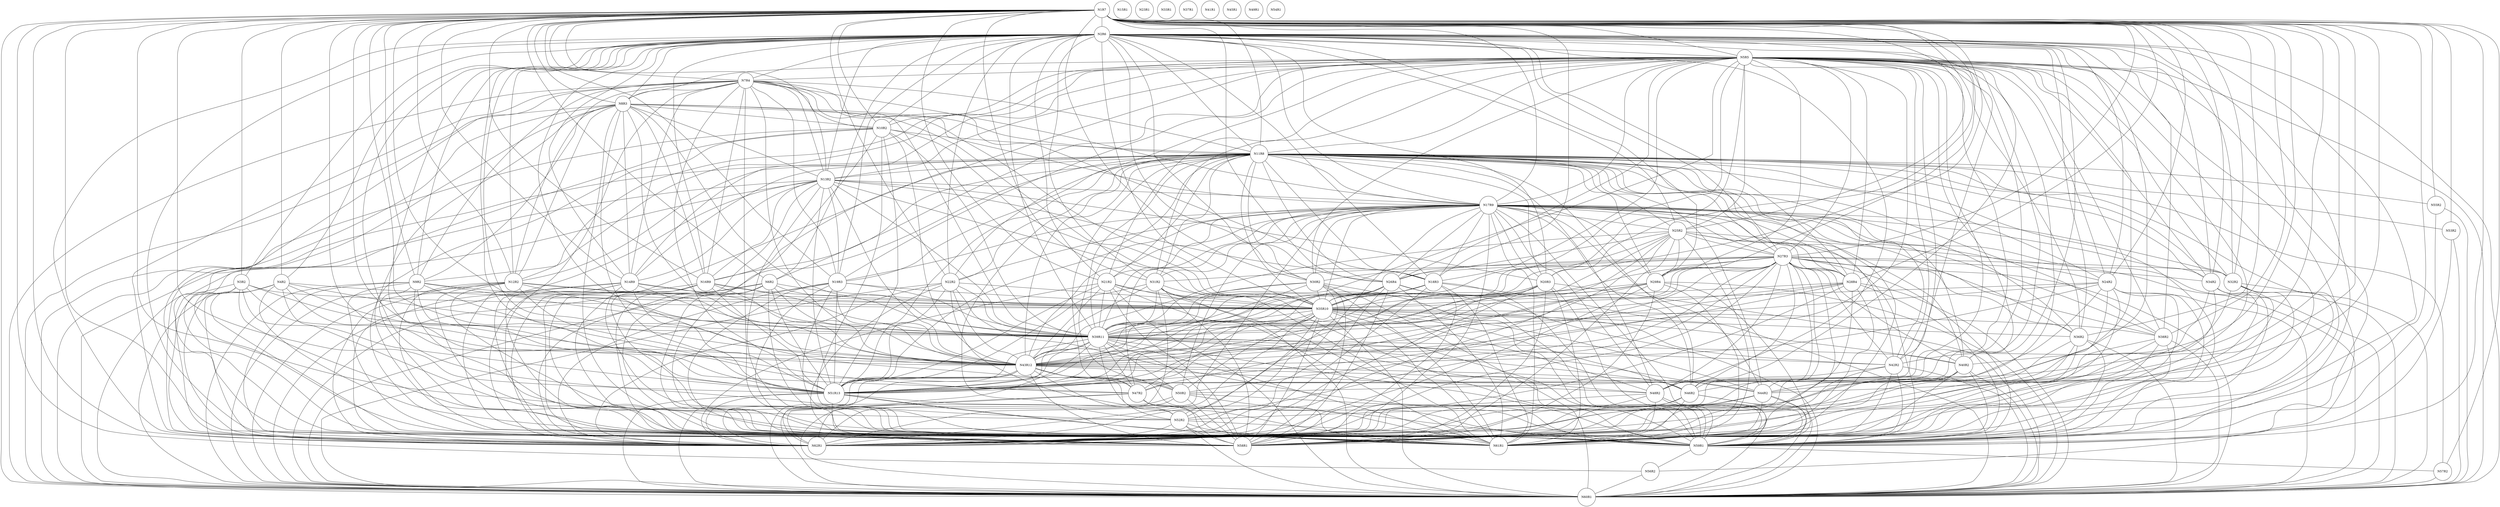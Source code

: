 graph ig {
    node [shape = circle];
    N1R7;
    N2R6;
    N3R2;
    N4R2;
    N5R5;
    N6R2;
    N7R4;
    N8R3;
    N9R2;
    N10R2;
    N11R8;
    N12R2;
    N13R2;
    N14R9;
    N15R1;
    N17R9;
    N16R9;
    N19R3;
    N18R3;
    N21R2;
    N20R3;
    N23R1;
    N22R2;
    N25R2;
    N24R2;
    N27R3;
    N26R4;
    N29R4;
    N28R4;
    N31R2;
    N30R2;
    N34R2;
    N35R10;
    N32R2;
    N33R1;
    N38R2;
    N39R11;
    N36R2;
    N37R1;
    N42R2;
    N43R12;
    N40R2;
    N41R1;
    N46R2;
    N47R2;
    N44R2;
    N45R1;
    N51R13;
    N50R2;
    N49R1;
    N48R2;
    N55R2;
    N54R1;
    N53R2;
    N52R2;
    N59R1;
    N58R1;
    N57R2;
    N56R2;
    N62R1;
    N61R1;
    N60R1;
    N1R7 -- N9R2;
    N1R7 -- N8R3;
    N1R7 -- N7R4;
    N1R7 -- N5R5;
    N1R7 -- N2R6;
    N1R7 -- N60R1;
    N1R7 -- N61R1;
    N1R7 -- N62R1;
    N1R7 -- N58R1;
    N1R7 -- N6R2;
    N1R7 -- N59R1;
    N1R7 -- N10R2;
    N1R7 -- N11R8;
    N1R7 -- N12R2;
    N1R7 -- N13R2;
    N1R7 -- N14R9;
    N1R7 -- N17R9;
    N1R7 -- N16R9;
    N1R7 -- N19R3;
    N1R7 -- N18R3;
    N1R7 -- N21R2;
    N1R7 -- N20R3;
    N1R7 -- N22R2;
    N1R7 -- N25R2;
    N1R7 -- N24R2;
    N1R7 -- N27R3;
    N1R7 -- N26R4;
    N1R7 -- N29R4;
    N1R7 -- N28R4;
    N1R7 -- N31R2;
    N1R7 -- N30R2;
    N1R7 -- N34R2;
    N1R7 -- N4R2;
    N1R7 -- N3R2;
    N1R7 -- N35R10;
    N1R7 -- N32R2;
    N1R7 -- N38R2;
    N1R7 -- N39R11;
    N1R7 -- N36R2;
    N1R7 -- N42R2;
    N1R7 -- N43R12;
    N1R7 -- N40R2;
    N1R7 -- N46R2;
    N1R7 -- N47R2;
    N1R7 -- N44R2;
    N1R7 -- N51R13;
    N1R7 -- N50R2;
    N1R7 -- N48R2;
    N1R7 -- N52R2;
    N1R7 -- N56R2;
    N1R7 -- N57R2;
    N1R7 -- N53R2;
    N1R7 -- N55R2;
    N2R6 -- N9R2;
    N2R6 -- N8R3;
    N2R6 -- N7R4;
    N2R6 -- N5R5;
    N2R6 -- N60R1;
    N2R6 -- N61R1;
    N2R6 -- N62R1;
    N2R6 -- N58R1;
    N2R6 -- N6R2;
    N2R6 -- N59R1;
    N2R6 -- N10R2;
    N2R6 -- N11R8;
    N2R6 -- N12R2;
    N2R6 -- N13R2;
    N2R6 -- N14R9;
    N2R6 -- N17R9;
    N2R6 -- N16R9;
    N2R6 -- N19R3;
    N2R6 -- N18R3;
    N2R6 -- N21R2;
    N2R6 -- N20R3;
    N2R6 -- N22R2;
    N2R6 -- N25R2;
    N2R6 -- N24R2;
    N2R6 -- N27R3;
    N2R6 -- N26R4;
    N2R6 -- N29R4;
    N2R6 -- N28R4;
    N2R6 -- N31R2;
    N2R6 -- N30R2;
    N2R6 -- N34R2;
    N2R6 -- N4R2;
    N2R6 -- N3R2;
    N2R6 -- N35R10;
    N2R6 -- N32R2;
    N2R6 -- N38R2;
    N2R6 -- N39R11;
    N2R6 -- N36R2;
    N2R6 -- N42R2;
    N2R6 -- N43R12;
    N2R6 -- N40R2;
    N2R6 -- N46R2;
    N2R6 -- N47R2;
    N2R6 -- N44R2;
    N2R6 -- N51R13;
    N2R6 -- N50R2;
    N2R6 -- N48R2;
    N2R6 -- N52R2;
    N3R2 -- N62R1;
    N3R2 -- N60R1;
    N3R2 -- N59R1;
    N3R2 -- N61R1;
    N3R2 -- N58R1;
    N3R2 -- N35R10;
    N3R2 -- N39R11;
    N3R2 -- N43R12;
    N3R2 -- N51R13;
    N4R2 -- N62R1;
    N4R2 -- N60R1;
    N4R2 -- N59R1;
    N4R2 -- N61R1;
    N4R2 -- N58R1;
    N4R2 -- N35R10;
    N4R2 -- N39R11;
    N4R2 -- N43R12;
    N4R2 -- N51R13;
    N5R5 -- N9R2;
    N5R5 -- N8R3;
    N5R5 -- N7R4;
    N5R5 -- N60R1;
    N5R5 -- N61R1;
    N5R5 -- N62R1;
    N5R5 -- N58R1;
    N5R5 -- N6R2;
    N5R5 -- N59R1;
    N5R5 -- N10R2;
    N5R5 -- N11R8;
    N5R5 -- N12R2;
    N5R5 -- N13R2;
    N5R5 -- N14R9;
    N5R5 -- N17R9;
    N5R5 -- N16R9;
    N5R5 -- N19R3;
    N5R5 -- N18R3;
    N5R5 -- N21R2;
    N5R5 -- N20R3;
    N5R5 -- N22R2;
    N5R5 -- N25R2;
    N5R5 -- N24R2;
    N5R5 -- N27R3;
    N5R5 -- N26R4;
    N5R5 -- N29R4;
    N5R5 -- N28R4;
    N5R5 -- N31R2;
    N5R5 -- N30R2;
    N5R5 -- N34R2;
    N5R5 -- N35R10;
    N5R5 -- N32R2;
    N5R5 -- N38R2;
    N5R5 -- N39R11;
    N5R5 -- N36R2;
    N5R5 -- N42R2;
    N5R5 -- N43R12;
    N5R5 -- N40R2;
    N5R5 -- N46R2;
    N5R5 -- N47R2;
    N5R5 -- N44R2;
    N5R5 -- N51R13;
    N5R5 -- N50R2;
    N5R5 -- N48R2;
    N5R5 -- N52R2;
    N6R2 -- N62R1;
    N6R2 -- N60R1;
    N6R2 -- N61R1;
    N6R2 -- N58R1;
    N6R2 -- N59R1;
    N6R2 -- N35R10;
    N6R2 -- N39R11;
    N6R2 -- N43R12;
    N6R2 -- N51R13;
    N7R4 -- N9R2;
    N7R4 -- N8R3;
    N7R4 -- N60R1;
    N7R4 -- N61R1;
    N7R4 -- N62R1;
    N7R4 -- N58R1;
    N7R4 -- N59R1;
    N7R4 -- N10R2;
    N7R4 -- N11R8;
    N7R4 -- N12R2;
    N7R4 -- N13R2;
    N7R4 -- N14R9;
    N7R4 -- N17R9;
    N7R4 -- N16R9;
    N7R4 -- N19R3;
    N7R4 -- N18R3;
    N7R4 -- N35R10;
    N7R4 -- N39R11;
    N7R4 -- N43R12;
    N7R4 -- N51R13;
    N8R3 -- N9R2;
    N8R3 -- N60R1;
    N8R3 -- N61R1;
    N8R3 -- N62R1;
    N8R3 -- N58R1;
    N8R3 -- N59R1;
    N8R3 -- N10R2;
    N8R3 -- N11R8;
    N8R3 -- N12R2;
    N8R3 -- N13R2;
    N8R3 -- N14R9;
    N8R3 -- N17R9;
    N8R3 -- N16R9;
    N8R3 -- N35R10;
    N8R3 -- N39R11;
    N8R3 -- N43R12;
    N8R3 -- N51R13;
    N9R2 -- N60R1;
    N9R2 -- N61R1;
    N9R2 -- N62R1;
    N9R2 -- N58R1;
    N9R2 -- N59R1;
    N9R2 -- N35R10;
    N9R2 -- N39R11;
    N9R2 -- N43R12;
    N9R2 -- N51R13;
    N10R2 -- N62R1;
    N10R2 -- N60R1;
    N10R2 -- N59R1;
    N10R2 -- N61R1;
    N10R2 -- N58R1;
    N10R2 -- N11R8;
    N10R2 -- N35R10;
    N10R2 -- N39R11;
    N10R2 -- N43R12;
    N10R2 -- N51R13;
    N11R8 -- N58R1;
    N11R8 -- N60R1;
    N11R8 -- N59R1;
    N11R8 -- N61R1;
    N11R8 -- N62R1;
    N11R8 -- N12R2;
    N11R8 -- N13R2;
    N11R8 -- N14R9;
    N11R8 -- N17R9;
    N11R8 -- N16R9;
    N11R8 -- N19R3;
    N11R8 -- N18R3;
    N11R8 -- N21R2;
    N11R8 -- N20R3;
    N11R8 -- N22R2;
    N11R8 -- N25R2;
    N11R8 -- N24R2;
    N11R8 -- N27R3;
    N11R8 -- N26R4;
    N11R8 -- N29R4;
    N11R8 -- N28R4;
    N11R8 -- N31R2;
    N11R8 -- N30R2;
    N11R8 -- N34R2;
    N11R8 -- N35R10;
    N11R8 -- N32R2;
    N11R8 -- N38R2;
    N11R8 -- N39R11;
    N11R8 -- N36R2;
    N11R8 -- N42R2;
    N11R8 -- N43R12;
    N11R8 -- N40R2;
    N11R8 -- N46R2;
    N11R8 -- N47R2;
    N11R8 -- N44R2;
    N11R8 -- N51R13;
    N11R8 -- N50R2;
    N11R8 -- N48R2;
    N11R8 -- N52R2;
    N11R8 -- N56R2;
    N11R8 -- N57R2;
    N11R8 -- N53R2;
    N11R8 -- N55R2;
    N12R2 -- N62R1;
    N12R2 -- N60R1;
    N12R2 -- N59R1;
    N12R2 -- N61R1;
    N12R2 -- N58R1;
    N12R2 -- N35R10;
    N12R2 -- N39R11;
    N12R2 -- N43R12;
    N12R2 -- N51R13;
    N13R2 -- N62R1;
    N13R2 -- N60R1;
    N13R2 -- N59R1;
    N13R2 -- N61R1;
    N13R2 -- N58R1;
    N13R2 -- N14R9;
    N13R2 -- N17R9;
    N13R2 -- N16R9;
    N13R2 -- N19R3;
    N13R2 -- N18R3;
    N13R2 -- N20R3;
    N13R2 -- N35R10;
    N13R2 -- N39R11;
    N13R2 -- N43R12;
    N13R2 -- N51R13;
    N14R9 -- N62R1;
    N14R9 -- N60R1;
    N14R9 -- N59R1;
    N14R9 -- N61R1;
    N14R9 -- N58R1;
    N14R9 -- N35R10;
    N14R9 -- N39R11;
    N14R9 -- N43R12;
    N14R9 -- N51R13;
    N17R9 -- N62R1;
    N17R9 -- N60R1;
    N17R9 -- N59R1;
    N17R9 -- N61R1;
    N17R9 -- N58R1;
    N17R9 -- N19R3;
    N17R9 -- N18R3;
    N17R9 -- N21R2;
    N17R9 -- N20R3;
    N17R9 -- N22R2;
    N17R9 -- N25R2;
    N17R9 -- N24R2;
    N17R9 -- N27R3;
    N17R9 -- N26R4;
    N17R9 -- N29R4;
    N17R9 -- N28R4;
    N17R9 -- N31R2;
    N17R9 -- N30R2;
    N17R9 -- N34R2;
    N17R9 -- N35R10;
    N17R9 -- N32R2;
    N17R9 -- N38R2;
    N17R9 -- N39R11;
    N17R9 -- N36R2;
    N17R9 -- N42R2;
    N17R9 -- N43R12;
    N17R9 -- N40R2;
    N17R9 -- N46R2;
    N17R9 -- N47R2;
    N17R9 -- N44R2;
    N17R9 -- N51R13;
    N17R9 -- N50R2;
    N17R9 -- N48R2;
    N17R9 -- N52R2;
    N16R9 -- N62R1;
    N16R9 -- N60R1;
    N16R9 -- N59R1;
    N16R9 -- N61R1;
    N16R9 -- N58R1;
    N16R9 -- N35R10;
    N16R9 -- N39R11;
    N16R9 -- N43R12;
    N16R9 -- N51R13;
    N19R3 -- N62R1;
    N19R3 -- N60R1;
    N19R3 -- N59R1;
    N19R3 -- N61R1;
    N19R3 -- N58R1;
    N19R3 -- N35R10;
    N19R3 -- N39R11;
    N19R3 -- N43R12;
    N19R3 -- N51R13;
    N18R3 -- N62R1;
    N18R3 -- N60R1;
    N18R3 -- N59R1;
    N18R3 -- N61R1;
    N18R3 -- N58R1;
    N18R3 -- N35R10;
    N18R3 -- N39R11;
    N18R3 -- N43R12;
    N18R3 -- N51R13;
    N21R2 -- N62R1;
    N21R2 -- N60R1;
    N21R2 -- N59R1;
    N21R2 -- N61R1;
    N21R2 -- N58R1;
    N21R2 -- N35R10;
    N21R2 -- N39R11;
    N21R2 -- N43R12;
    N21R2 -- N51R13;
    N20R3 -- N62R1;
    N20R3 -- N60R1;
    N20R3 -- N59R1;
    N20R3 -- N61R1;
    N20R3 -- N58R1;
    N20R3 -- N35R10;
    N20R3 -- N39R11;
    N20R3 -- N43R12;
    N20R3 -- N51R13;
    N22R2 -- N62R1;
    N22R2 -- N60R1;
    N22R2 -- N59R1;
    N22R2 -- N61R1;
    N22R2 -- N58R1;
    N22R2 -- N35R10;
    N22R2 -- N39R11;
    N22R2 -- N43R12;
    N22R2 -- N51R13;
    N25R2 -- N62R1;
    N25R2 -- N60R1;
    N25R2 -- N59R1;
    N25R2 -- N61R1;
    N25R2 -- N58R1;
    N25R2 -- N27R3;
    N25R2 -- N26R4;
    N25R2 -- N29R4;
    N25R2 -- N28R4;
    N25R2 -- N35R10;
    N25R2 -- N39R11;
    N25R2 -- N43R12;
    N25R2 -- N51R13;
    N24R2 -- N62R1;
    N24R2 -- N60R1;
    N24R2 -- N59R1;
    N24R2 -- N61R1;
    N24R2 -- N58R1;
    N24R2 -- N35R10;
    N24R2 -- N39R11;
    N24R2 -- N43R12;
    N24R2 -- N51R13;
    N27R3 -- N60R1;
    N27R3 -- N59R1;
    N27R3 -- N58R1;
    N27R3 -- N62R1;
    N27R3 -- N61R1;
    N27R3 -- N26R4;
    N27R3 -- N29R4;
    N27R3 -- N28R4;
    N27R3 -- N31R2;
    N27R3 -- N30R2;
    N27R3 -- N34R2;
    N27R3 -- N35R10;
    N27R3 -- N32R2;
    N27R3 -- N38R2;
    N27R3 -- N39R11;
    N27R3 -- N36R2;
    N27R3 -- N42R2;
    N27R3 -- N43R12;
    N27R3 -- N40R2;
    N27R3 -- N46R2;
    N27R3 -- N47R2;
    N27R3 -- N44R2;
    N27R3 -- N51R13;
    N27R3 -- N50R2;
    N27R3 -- N48R2;
    N27R3 -- N52R2;
    N26R4 -- N62R1;
    N26R4 -- N60R1;
    N26R4 -- N59R1;
    N26R4 -- N61R1;
    N26R4 -- N58R1;
    N26R4 -- N35R10;
    N26R4 -- N39R11;
    N26R4 -- N43R12;
    N26R4 -- N51R13;
    N29R4 -- N62R1;
    N29R4 -- N60R1;
    N29R4 -- N59R1;
    N29R4 -- N61R1;
    N29R4 -- N58R1;
    N29R4 -- N35R10;
    N29R4 -- N39R11;
    N29R4 -- N43R12;
    N29R4 -- N51R13;
    N28R4 -- N62R1;
    N28R4 -- N60R1;
    N28R4 -- N59R1;
    N28R4 -- N61R1;
    N28R4 -- N58R1;
    N28R4 -- N35R10;
    N28R4 -- N39R11;
    N28R4 -- N43R12;
    N28R4 -- N51R13;
    N31R2 -- N60R1;
    N31R2 -- N59R1;
    N31R2 -- N61R1;
    N31R2 -- N58R1;
    N31R2 -- N62R1;
    N31R2 -- N35R10;
    N31R2 -- N39R11;
    N31R2 -- N43R12;
    N31R2 -- N51R13;
    N30R2 -- N62R1;
    N30R2 -- N60R1;
    N30R2 -- N59R1;
    N30R2 -- N61R1;
    N30R2 -- N58R1;
    N30R2 -- N35R10;
    N30R2 -- N39R11;
    N30R2 -- N43R12;
    N30R2 -- N51R13;
    N34R2 -- N60R1;
    N34R2 -- N59R1;
    N34R2 -- N61R1;
    N34R2 -- N58R1;
    N34R2 -- N62R1;
    N35R10 -- N60R1;
    N35R10 -- N59R1;
    N35R10 -- N61R1;
    N35R10 -- N58R1;
    N35R10 -- N62R1;
    N35R10 -- N38R2;
    N35R10 -- N39R11;
    N35R10 -- N36R2;
    N35R10 -- N42R2;
    N35R10 -- N43R12;
    N35R10 -- N40R2;
    N35R10 -- N46R2;
    N35R10 -- N47R2;
    N35R10 -- N44R2;
    N35R10 -- N51R13;
    N35R10 -- N50R2;
    N35R10 -- N48R2;
    N35R10 -- N52R2;
    N32R2 -- N60R1;
    N32R2 -- N59R1;
    N32R2 -- N61R1;
    N32R2 -- N58R1;
    N32R2 -- N62R1;
    N38R2 -- N60R1;
    N38R2 -- N59R1;
    N38R2 -- N61R1;
    N38R2 -- N58R1;
    N38R2 -- N62R1;
    N39R11 -- N60R1;
    N39R11 -- N59R1;
    N39R11 -- N61R1;
    N39R11 -- N58R1;
    N39R11 -- N62R1;
    N39R11 -- N42R2;
    N39R11 -- N43R12;
    N39R11 -- N40R2;
    N39R11 -- N46R2;
    N39R11 -- N47R2;
    N39R11 -- N44R2;
    N39R11 -- N51R13;
    N39R11 -- N50R2;
    N39R11 -- N48R2;
    N39R11 -- N52R2;
    N36R2 -- N60R1;
    N36R2 -- N59R1;
    N36R2 -- N61R1;
    N36R2 -- N58R1;
    N36R2 -- N62R1;
    N42R2 -- N60R1;
    N42R2 -- N59R1;
    N42R2 -- N61R1;
    N42R2 -- N58R1;
    N42R2 -- N62R1;
    N43R12 -- N60R1;
    N43R12 -- N59R1;
    N43R12 -- N61R1;
    N43R12 -- N58R1;
    N43R12 -- N62R1;
    N43R12 -- N46R2;
    N43R12 -- N47R2;
    N43R12 -- N44R2;
    N43R12 -- N51R13;
    N43R12 -- N50R2;
    N43R12 -- N48R2;
    N43R12 -- N52R2;
    N40R2 -- N60R1;
    N40R2 -- N59R1;
    N40R2 -- N61R1;
    N40R2 -- N58R1;
    N40R2 -- N62R1;
    N46R2 -- N60R1;
    N46R2 -- N59R1;
    N46R2 -- N58R1;
    N46R2 -- N62R1;
    N46R2 -- N61R1;
    N47R2 -- N60R1;
    N47R2 -- N59R1;
    N47R2 -- N58R1;
    N47R2 -- N62R1;
    N47R2 -- N61R1;
    N44R2 -- N60R1;
    N44R2 -- N59R1;
    N44R2 -- N61R1;
    N44R2 -- N58R1;
    N44R2 -- N62R1;
    N51R13 -- N58R1;
    N51R13 -- N62R1;
    N51R13 -- N60R1;
    N51R13 -- N59R1;
    N51R13 -- N61R1;
    N51R13 -- N52R2;
    N50R2 -- N58R1;
    N50R2 -- N62R1;
    N50R2 -- N60R1;
    N50R2 -- N59R1;
    N50R2 -- N61R1;
    N48R2 -- N59R1;
    N48R2 -- N58R1;
    N48R2 -- N62R1;
    N48R2 -- N60R1;
    N48R2 -- N61R1;
    N55R2 -- N60R1;
    N55R2 -- N59R1;
    N53R2 -- N59R1;
    N53R2 -- N60R1;
    N52R2 -- N62R1;
    N52R2 -- N60R1;
    N52R2 -- N59R1;
    N52R2 -- N61R1;
    N52R2 -- N58R1;
    N59R1 -- N56R2;
    N59R1 -- N57R2;
    N57R2 -- N60R1;
    N56R2 -- N60R1;
}

